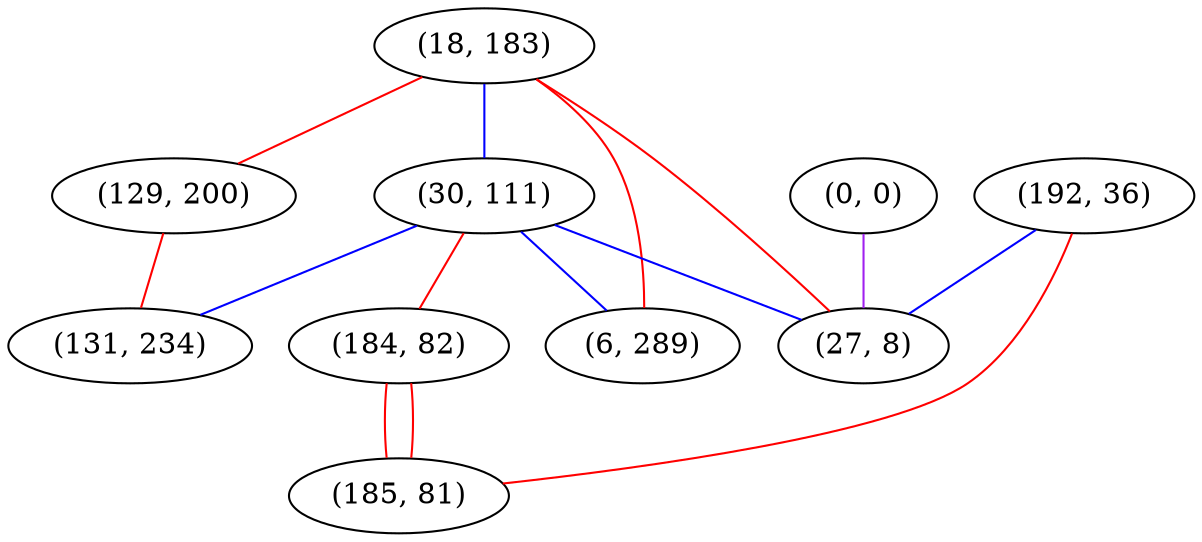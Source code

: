 graph "" {
"(18, 183)";
"(0, 0)";
"(30, 111)";
"(184, 82)";
"(6, 289)";
"(129, 200)";
"(192, 36)";
"(27, 8)";
"(131, 234)";
"(185, 81)";
"(18, 183)" -- "(27, 8)"  [color=red, key=0, weight=1];
"(18, 183)" -- "(6, 289)"  [color=red, key=0, weight=1];
"(18, 183)" -- "(30, 111)"  [color=blue, key=0, weight=3];
"(18, 183)" -- "(129, 200)"  [color=red, key=0, weight=1];
"(0, 0)" -- "(27, 8)"  [color=purple, key=0, weight=4];
"(30, 111)" -- "(27, 8)"  [color=blue, key=0, weight=3];
"(30, 111)" -- "(6, 289)"  [color=blue, key=0, weight=3];
"(30, 111)" -- "(184, 82)"  [color=red, key=0, weight=1];
"(30, 111)" -- "(131, 234)"  [color=blue, key=0, weight=3];
"(184, 82)" -- "(185, 81)"  [color=red, key=0, weight=1];
"(184, 82)" -- "(185, 81)"  [color=red, key=1, weight=1];
"(129, 200)" -- "(131, 234)"  [color=red, key=0, weight=1];
"(192, 36)" -- "(27, 8)"  [color=blue, key=0, weight=3];
"(192, 36)" -- "(185, 81)"  [color=red, key=0, weight=1];
}
